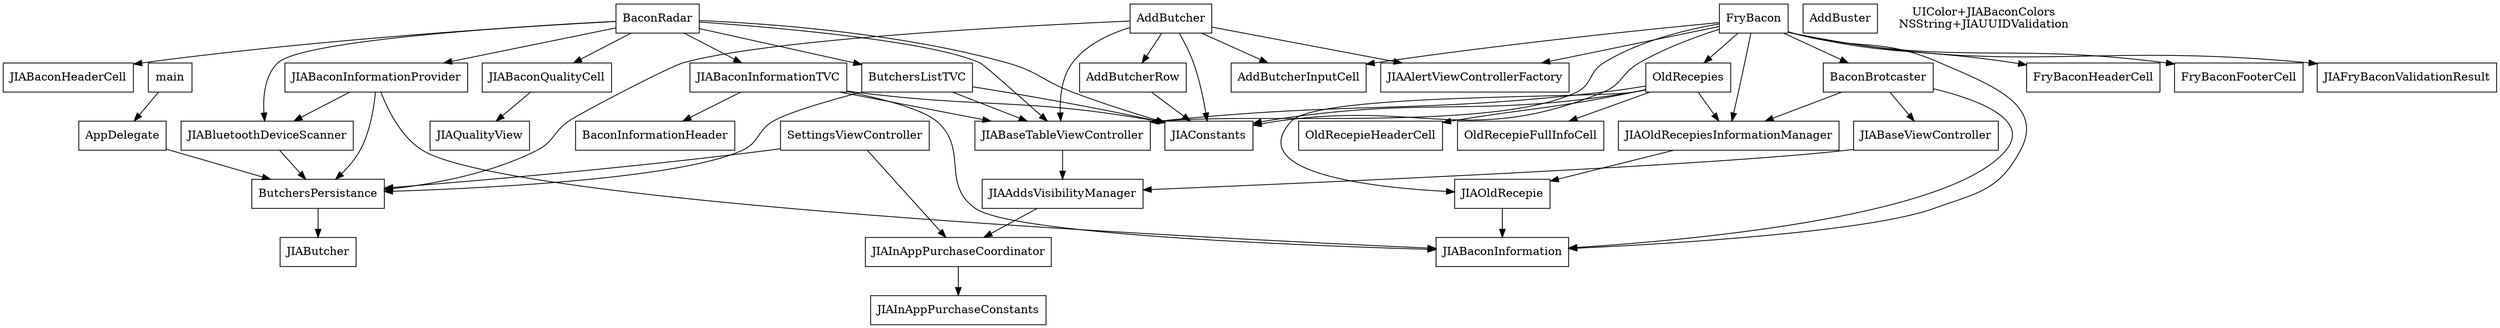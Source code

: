 digraph G {
	node [shape=box];
	"ButchersListTVC" -> "JIABaseTableViewController";
	"ButchersListTVC" -> "ButchersPersistance";
	"ButchersListTVC" -> "JIAConstants";
	"AddButcher" -> "AddButcherInputCell";
	"AddButcher" -> "ButchersPersistance";
	"AddButcher" -> "JIAConstants";
	"AddButcher" -> "JIABaseTableViewController";
	"AddButcher" -> "JIAAlertViewControllerFactory";
	"AddButcher" -> "AddButcherRow";
	"OldRecepies" -> "JIAOldRecepiesInformationManager";
	"OldRecepies" -> "JIAOldRecepie";
	"OldRecepies" -> "OldRecepieHeaderCell";
	"OldRecepies" -> "JIAConstants";
	"OldRecepies" -> "JIABaseTableViewController";
	"OldRecepies" -> "OldRecepieFullInfoCell";
	"JIAConstants" -> {};
	"JIAAddsVisibilityManager" -> "JIAInAppPurchaseCoordinator";
	"AddButcherRow" -> "JIAConstants";
	"JIABaconInformationTVC" -> "JIABaseTableViewController";
	"JIABaconInformationTVC" -> "JIABaconInformation";
	"JIABaconInformationTVC" -> "BaconInformationHeader";
	"JIABaconInformationTVC" -> "JIAConstants";
	"JIABaconInformation" -> {};
	"JIABaconQualityCell" -> "JIAQualityView";
	"BaconRadar" -> "ButchersListTVC";
	"BaconRadar" -> "JIABaconQualityCell";
	"BaconRadar" -> "JIAConstants";
	"BaconRadar" -> "JIABaconHeaderCell";
	"BaconRadar" -> "JIABaconInformationProvider";
	"BaconRadar" -> "JIABaseTableViewController";
	"BaconRadar" -> "JIABluetoothDeviceScanner";
	"BaconRadar" -> "JIABaconInformationTVC";
	"JIAInAppPurchaseConstants" -> {};
	"FryBaconHeaderCell" -> {};
	"BaconInformationHeader" -> {};
	"JIAQualityView" -> {};
	"JIAInAppPurchaseCoordinator" -> "JIAInAppPurchaseConstants";
	"JIABaseViewController" -> "JIAAddsVisibilityManager";
	"BaconBrotcaster" -> "JIABaseViewController";
	"BaconBrotcaster" -> "JIABaconInformation";
	"BaconBrotcaster" -> "JIAOldRecepiesInformationManager";
	"ButchersPersistance" -> "JIAButcher";
	"JIABaconInformationProvider" -> "JIABaconInformation";
	"JIABaconInformationProvider" -> "JIABluetoothDeviceScanner";
	"JIABaconInformationProvider" -> "ButchersPersistance";
	"AppDelegate" -> "ButchersPersistance";
	"JIAOldRecepiesInformationManager" -> "JIAOldRecepie";
	"JIAOldRecepie" -> "JIABaconInformation";
	"JIABluetoothDeviceScanner" -> "ButchersPersistance";
	"SettingsViewController" -> "JIAInAppPurchaseCoordinator";
	"SettingsViewController" -> "ButchersPersistance";
	"OldRecepieHeaderCell" -> {};
	"AddButcherInputCell" -> {};
	"main" -> "AppDelegate";
	"FryBaconFooterCell" -> {};
	"JIAFryBaconValidationResult" -> {};
	"JIABaconHeaderCell" -> {};
	"OldRecepieFullInfoCell" -> {};
	"JIAAlertViewControllerFactory" -> {};
	"JIAButcher" -> {};
	"JIABaseTableViewController" -> "JIAAddsVisibilityManager";
	"AddBuster" -> {};
	"FryBacon" -> "AddButcherInputCell";
	"FryBacon" -> "JIABaconInformation";
	"FryBacon" -> "FryBaconFooterCell";
	"FryBacon" -> "OldRecepies";
	"FryBacon" -> "JIAConstants";
	"FryBacon" -> "JIAFryBaconValidationResult";
	"FryBacon" -> "FryBaconHeaderCell";
	"FryBacon" -> "JIAOldRecepiesInformationManager";
	"FryBacon" -> "JIAAlertViewControllerFactory";
	"FryBacon" -> "JIABaseTableViewController";
	"FryBacon" -> "BaconBrotcaster";
	
	
	edge [color=blue, dir=both];
	
	edge [color=black];
	node [shape=plaintext];
	"Categories" [label="UIColor+JIABaconColors\nNSString+JIAUUIDValidation"];
}


